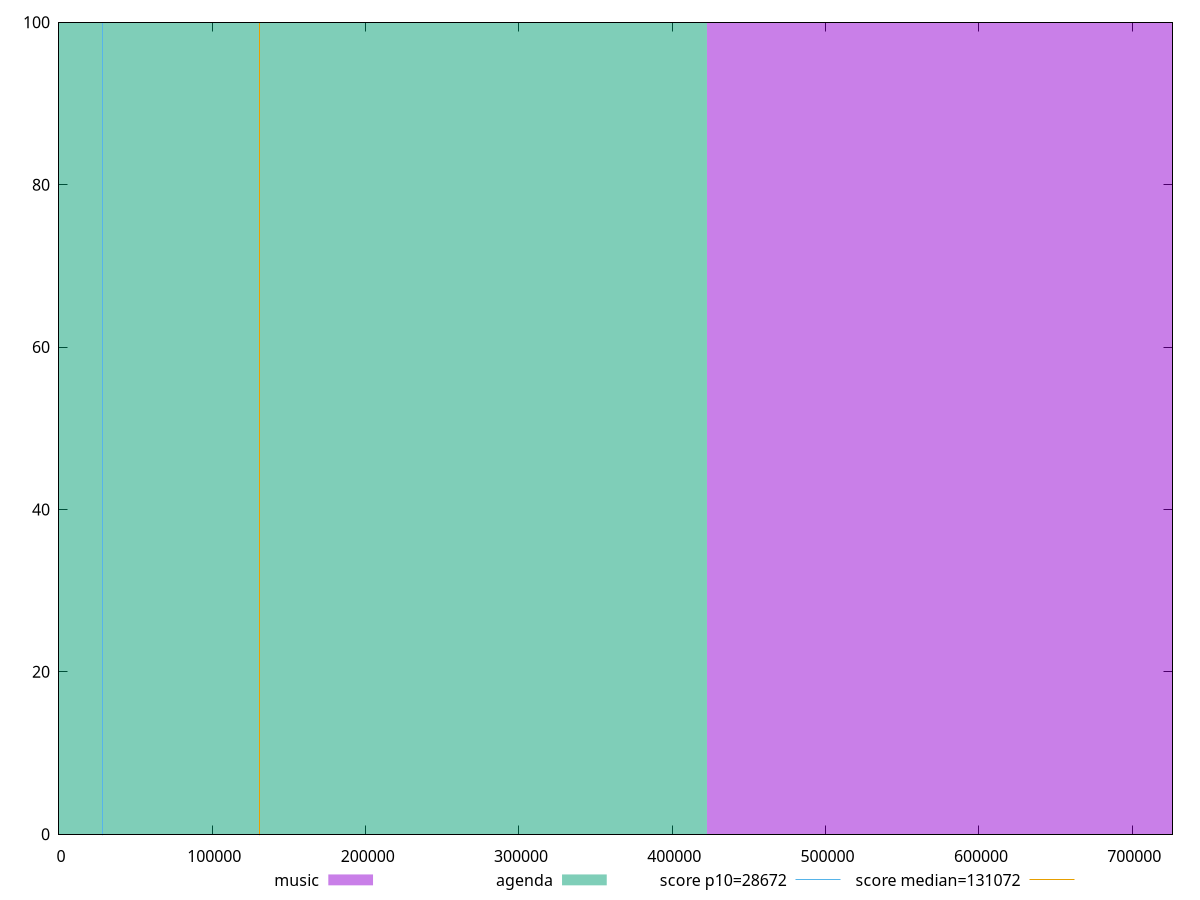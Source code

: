 reset

$music <<EOF
845197.3626434694 100
EOF

$agenda <<EOF
0 100
EOF

set key outside below
set boxwidth 845197.3626434694
set xrange [0:726242.272711111]
set yrange [0:100]
set trange [0:100]
set style fill transparent solid 0.5 noborder

set parametric
set terminal svg size 640, 500 enhanced background rgb 'white'
set output "reports/report_00030_2021-02-24T20-42-31.540Z/uses-long-cache-ttl/comparison/histogram/0_vs_1.svg"

plot $music title "music" with boxes, \
     $agenda title "agenda" with boxes, \
     28672,t title "score p10=28672", \
     131072,t title "score median=131072"

reset
